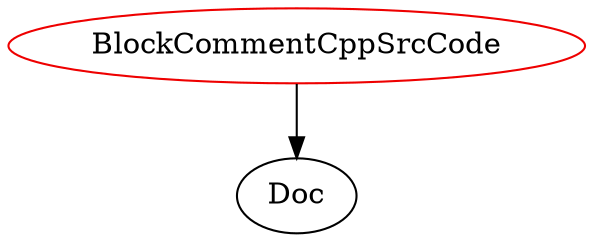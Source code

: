 digraph blockcommentcppsrccode{
BlockCommentCppSrcCode -> Doc;
BlockCommentCppSrcCode	[shape=oval, color=red2, label="BlockCommentCppSrcCode"];
}
